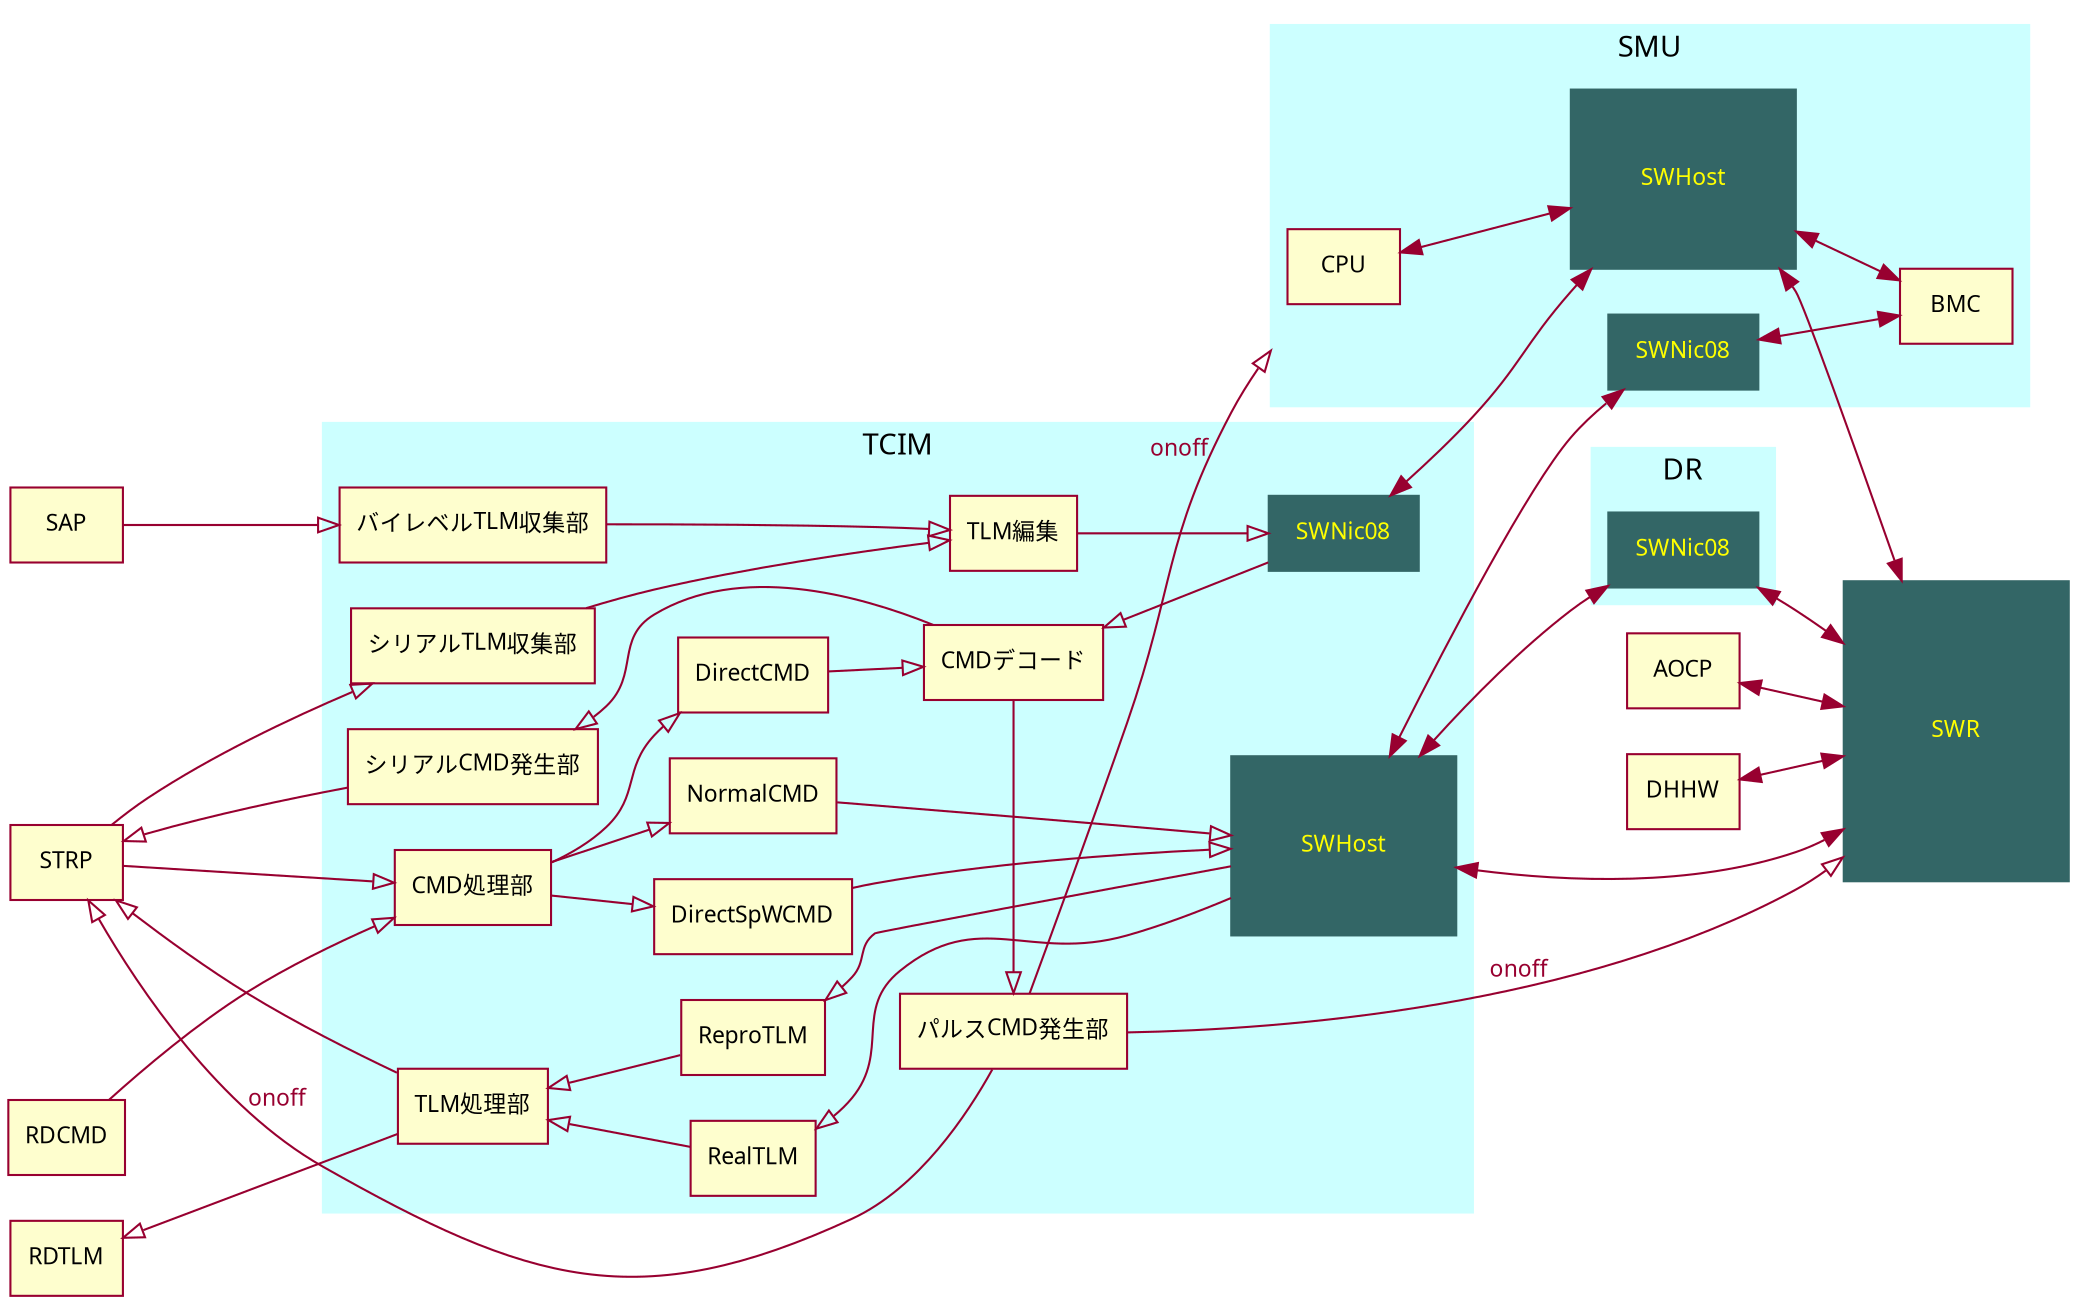 digraph process1{
graph [
  charset = "UTF-8",
//  bgcolor = "#EDEDED",
  layout = dot,             //dot,circo,fdp,neato,osage,sfdp,twopi
  splines = true,           //none,true,false(line),ortho
  rankdir = LR,
  nodesep = 0.3,
  ranksep = 0.3,
  fontname = "mplus-1c-regular",
  compound = true
];
node [
  shape = box,
  style = "solid,filled",
  fontname = "mplus-1c-regular",
  fontsize = 11,
  color = "#980030",        //枠線の色,plantuml風
  fillcolor = "#FEFECE",    //塗りつぶす色,plantuml風
  fontcolor = black         //フォント色,plantum風
];
edge [
  color= "#980030",         //#980030 暗い赤
  fontname = "mplus-1c-regular",
  fontsize = 11,
  fontcolor = "#980030",
  arrowhead = onormal       //normalの塗りつぶしなし
];

subgraph cluster_SMU {
  label = "SMU";
  color = "#CCFFFF";
  bgcolor = "#CCFFFF";

  SWHost1[
    label = "SWHost",
    fixedsize = true,         //ノードの大きさを指定可能とする
    width = 1.5,              //ノードの幅(インチ)
    height = 1.2,             //ノードの高さ(インチ)
    color = "#336666",        //ノードの枠線の色
    fillcolor = "#336666",    //ノードを塗りつぶす色
    fontcolor = yellow
  ];
  SWNic081[
    label="SWNic08",
    fixedsize = true,         //ノードの大きさを指定可能とする
    width = 1.0,              //ノードの幅(インチ)
    height = 0.5,             //ノードの高さ(インチ)
    color = "#336666",        //ノードの枠線の色
    fillcolor = "#336666",    //ノードを塗りつぶす色
    fontcolor = yellow
];

  CPU      -> SWHost1 [dir = both,arrowhead=normal];
  SWHost1  -> BMC [dir = both,arrowhead=normal];
  SWNic081 -> BMC [dir = both,arrowhead=normal];
}

subgraph cluster_DR {
  label = "DR";
  color = "#CCFFFF";
  bgcolor = "#CCFFFF";

  SWNic082[
    label = "SWNic08",
    fixedsize = true,         //ノードの大きさを指定可能とする
    width = 1.0,              //ノードの幅(インチ)
    height = 0.5,             //ノードの高さ(インチ)
    color = "#336666",        //ノードの枠線の色
    fillcolor = "#336666",    //ノードを塗りつぶす色
    fontcolor = yellow
  ];
}

subgraph cluster_TCIM {
  label = "TCIM";
  color = "#CCFFFF";
  bgcolor = "#CCFFFF";

  SWHost2[
    label = "SWHost",
    fixedsize = true,         //ノードの大きさを指定可能とする
    width = 1.5,              //ノードの幅(インチ)
    height = 1.2,             //ノードの高さ(インチ)
    color = "#336666",        //ノードの枠線の色
    fillcolor = "#336666",    //ノードを塗りつぶす色
    fontcolor = yellow
    ];
  SWNic083[
    label = "SWNic08",
    fixedsize = true,         //ノードの大きさを指定可能とする
    width = 1.0,              //ノードの幅(インチ)
    height = 0.5,             //ノードの高さ(インチ)
    color = "#336666",        //ノードの枠線の色
    fillcolor = "#336666",    //ノードを塗りつぶす色
    fontcolor = yellow
    ];

  SWNic083 -> CMDデコード;
  CMDデコード -> パルスCMD発生部;
  CMDデコード -> シリアルCMD発生部;
  バイレベルTLM収集部 -> TLM編集;
  シリアルTLM収集部 -> TLM編集;
  TLM編集 -> SWNic083;

  CMD処理部 -> DirectCMD;
  DirectCMD -> CMDデコード;
  CMD処理部 -> DirectSpWCMD;
  CMD処理部 -> NormalCMD;
  DirectSpWCMD -> SWHost2;
  NormalCMD -> SWHost2;

  SWHost2 -> RealTLM;
  SWHost2 -> ReproTLM;

  RealTLM -> TLM処理部;
  ReproTLM -> TLM処理部;

  {rank = min;シリアルCMD発生部;バイレベルTLM収集部;シリアルTLM収集部;CMD処理部;TLM処理部; }
  {rank = same;DirectCMD;DirectSpWCMD;NormalCMD;RealTLM;ReproTLM;}
  {rank = same;CMDデコード;TLM編集;パルスCMD発生部;}
  {rank = max;SWNic083;SWHost2;}
}

SWR[
  color = 7,
  fixedsize = true,         //ノードの大きさを指定可能とする
  width = 1.5,              //ノードの幅(インチ)
  height = 2.0,             //ノードの高さ(インチ)
  color = "#336666",        //ノードの枠線の色
  fillcolor = "#336666",    //ノードを塗りつぶす色
  fontcolor = yellow
];

SWHost1 -> SWR [dir = both,arrowhead=normal];
SWHost1 -> SWNic083 [dir = both,arrowhead=normal];
SWNic082 -> SWR [dir = both,arrowhead=normal];
AOCP -> SWR [dir = both,arrowhead=normal];
DHHW -> SWR [dir = both,arrowhead=normal];

SWHost2 -> SWR [dir = both,arrowhead=normal];
SWHost2 -> SWNic081 [dir = both,arrowhead=normal];
SWHost2 -> SWNic082 [dir = both,arrowhead=normal];

SAP -> バイレベルTLM収集部;
STRP -> CMD処理部;
STRP -> シリアルTLM収集部;
TLM処理部 -> STRP;
パルスCMD発生部 -> STRP[label = "onoff"];
シリアルCMD発生部 -> STRP;
RDCMD -> CMD処理部;
TLM処理部 -> RDTLM;
パルスCMD発生部 -> SWR[label = "onoff"];
パルスCMD発生部 -> CPU[label = "onoff",lhead = cluster_SMU];

{rank = min;SAP;STRP;RDCMD;RDTLM;}

}
